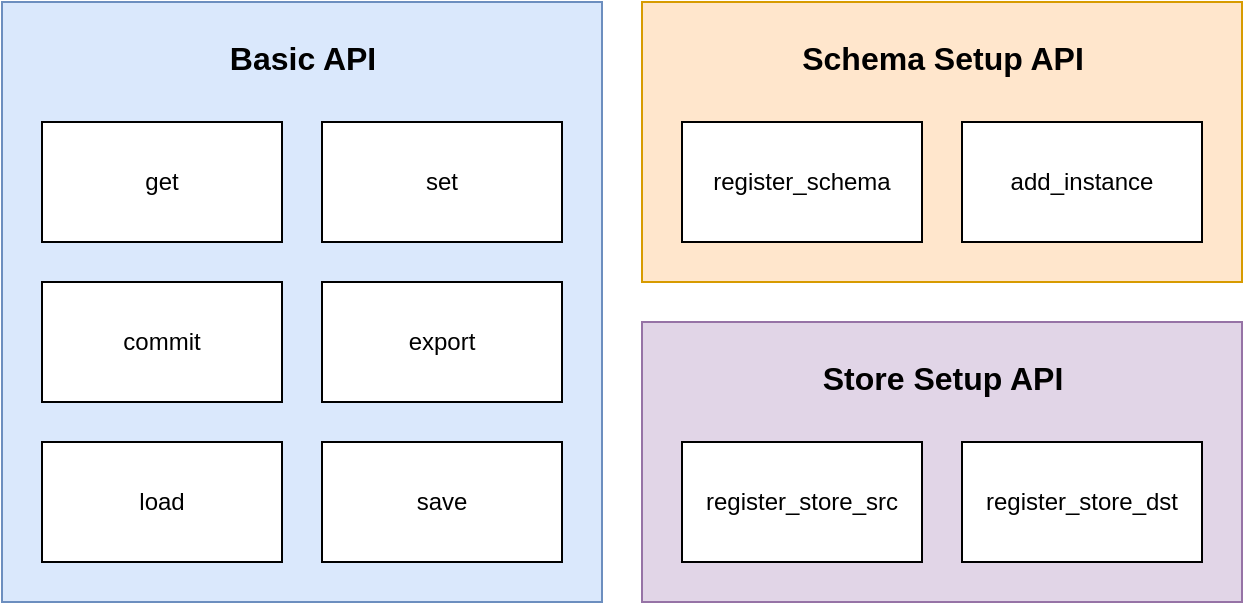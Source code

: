 <mxfile>
    <diagram id="fjN8D4Odn0497USpxgly" name="Page-1">
        <mxGraphModel dx="1486" dy="920" grid="1" gridSize="10" guides="1" tooltips="1" connect="1" arrows="1" fold="1" page="1" pageScale="1" pageWidth="1169" pageHeight="827" background="#ffffff" math="0" shadow="0">
            <root>
                <mxCell id="0"/>
                <mxCell id="1" parent="0"/>
                <mxCell id="573" value="&lt;b&gt;&lt;font style=&quot;font-size: 16px ; line-height: 2.8&quot;&gt;Basic API&lt;/font&gt;&lt;/b&gt;" style="html=1;dropTarget=0;verticalAlign=top;fillColor=#dae8fc;strokeColor=#6c8ebf;" vertex="1" parent="1">
                    <mxGeometry x="40" y="40" width="300" height="300" as="geometry"/>
                </mxCell>
                <mxCell id="575" value="&lt;b&gt;&lt;font style=&quot;font-size: 16px ; line-height: 2.8&quot;&gt;Schema Setup API&lt;/font&gt;&lt;/b&gt;" style="html=1;dropTarget=0;verticalAlign=top;fillColor=#ffe6cc;strokeColor=#d79b00;" vertex="1" parent="1">
                    <mxGeometry x="360" y="40" width="300" height="140" as="geometry"/>
                </mxCell>
                <mxCell id="577" value="get" style="rounded=0;whiteSpace=wrap;html=1;" vertex="1" parent="1">
                    <mxGeometry x="60" y="100" width="120" height="60" as="geometry"/>
                </mxCell>
                <mxCell id="578" value="set" style="rounded=0;whiteSpace=wrap;html=1;" vertex="1" parent="1">
                    <mxGeometry x="200" y="100" width="120" height="60" as="geometry"/>
                </mxCell>
                <mxCell id="579" value="commit" style="rounded=0;whiteSpace=wrap;html=1;" vertex="1" parent="1">
                    <mxGeometry x="60" y="180" width="120" height="60" as="geometry"/>
                </mxCell>
                <mxCell id="580" value="export" style="rounded=0;whiteSpace=wrap;html=1;" vertex="1" parent="1">
                    <mxGeometry x="200" y="180" width="120" height="60" as="geometry"/>
                </mxCell>
                <mxCell id="581" value="load" style="rounded=0;whiteSpace=wrap;html=1;" vertex="1" parent="1">
                    <mxGeometry x="60" y="260" width="120" height="60" as="geometry"/>
                </mxCell>
                <mxCell id="582" value="save" style="rounded=0;whiteSpace=wrap;html=1;" vertex="1" parent="1">
                    <mxGeometry x="200" y="260" width="120" height="60" as="geometry"/>
                </mxCell>
                <mxCell id="583" value="register_schema" style="rounded=0;whiteSpace=wrap;html=1;" vertex="1" parent="1">
                    <mxGeometry x="380" y="100" width="120" height="60" as="geometry"/>
                </mxCell>
                <mxCell id="584" value="add_instance" style="rounded=0;whiteSpace=wrap;html=1;" vertex="1" parent="1">
                    <mxGeometry x="520" y="100" width="120" height="60" as="geometry"/>
                </mxCell>
                <mxCell id="585" value="&lt;b&gt;&lt;font style=&quot;font-size: 16px ; line-height: 2.8&quot;&gt;Store Setup API&lt;/font&gt;&lt;/b&gt;" style="html=1;dropTarget=0;verticalAlign=top;fillColor=#e1d5e7;strokeColor=#9673a6;" vertex="1" parent="1">
                    <mxGeometry x="360" y="200" width="300" height="140" as="geometry"/>
                </mxCell>
                <mxCell id="587" value="register_store_src" style="rounded=0;whiteSpace=wrap;html=1;" vertex="1" parent="1">
                    <mxGeometry x="380" y="260" width="120" height="60" as="geometry"/>
                </mxCell>
                <mxCell id="588" value="register_store_dst" style="rounded=0;whiteSpace=wrap;html=1;" vertex="1" parent="1">
                    <mxGeometry x="520" y="260" width="120" height="60" as="geometry"/>
                </mxCell>
            </root>
        </mxGraphModel>
    </diagram>
</mxfile>
